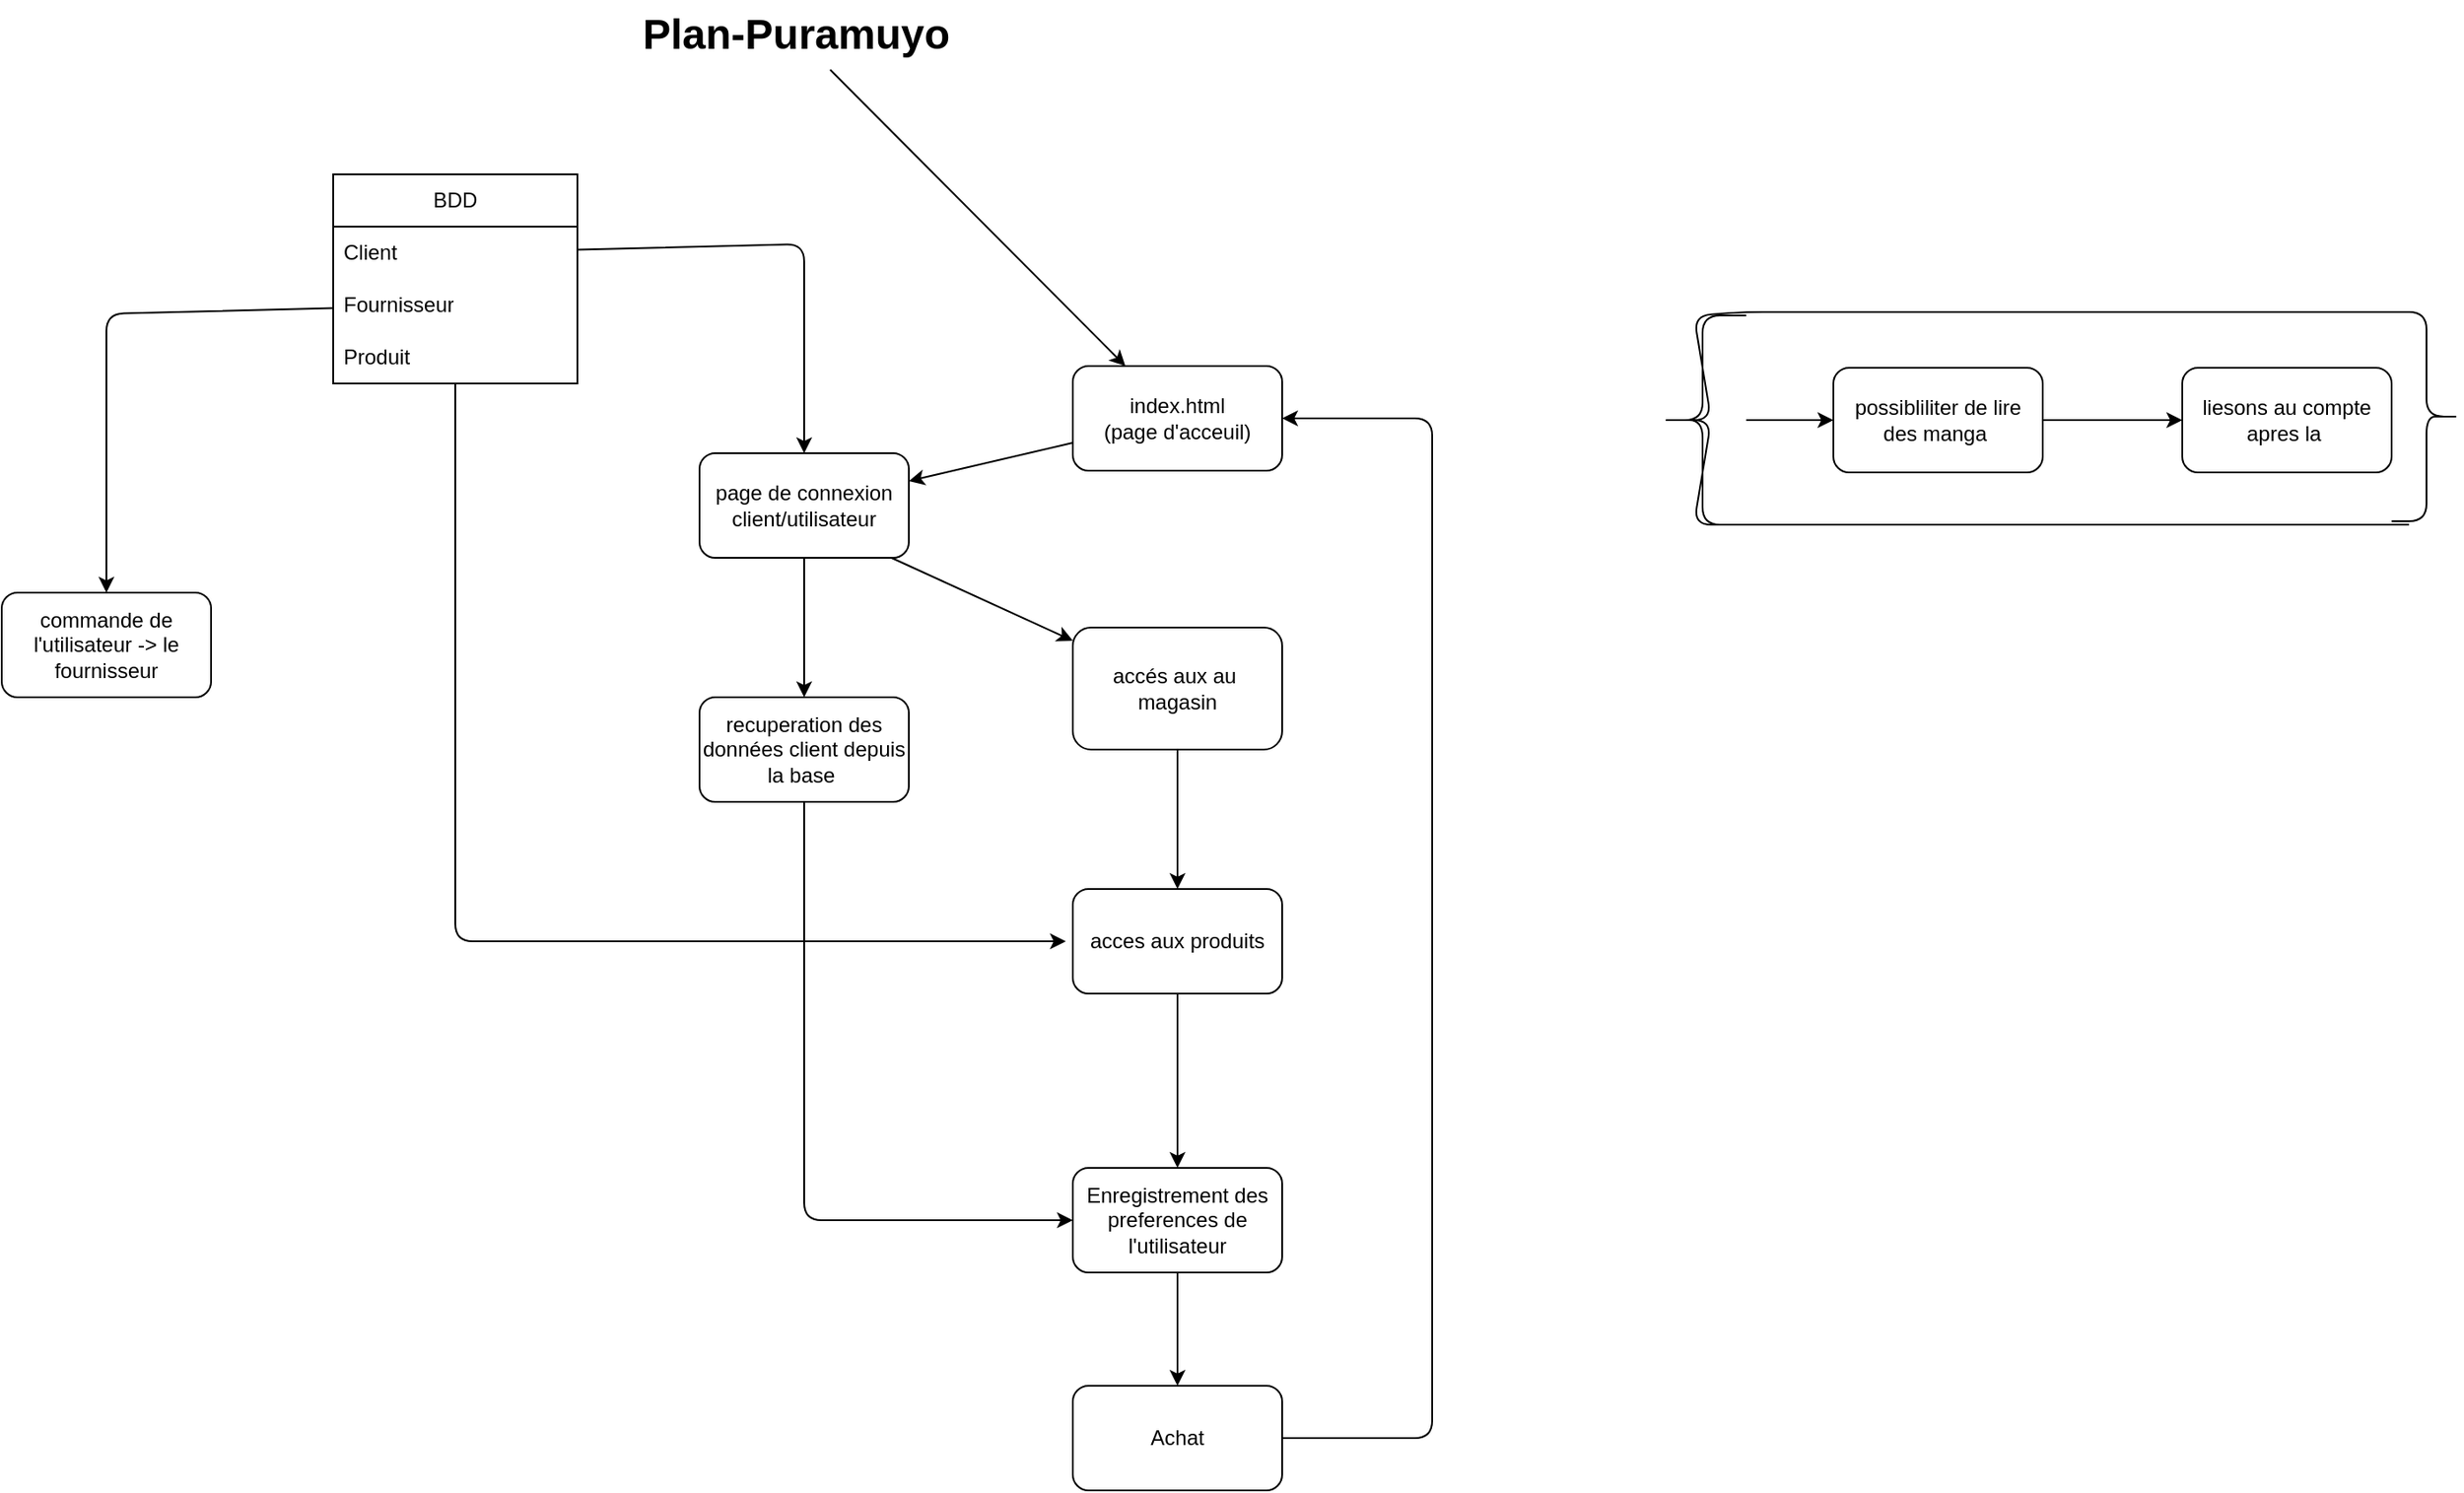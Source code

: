 <mxfile>
    <diagram id="03Tv0xCwlN3iKw6rwPoR" name="Page-1">
        <mxGraphModel dx="1699" dy="1322" grid="1" gridSize="10" guides="1" tooltips="1" connect="1" arrows="1" fold="1" page="0" pageScale="1" pageWidth="827" pageHeight="1169" math="0" shadow="0">
            <root>
                <mxCell id="0"/>
                <mxCell id="1" parent="0"/>
                <mxCell id="35" style="edgeStyle=none;html=1;" parent="1" source="2" target="3" edge="1">
                    <mxGeometry relative="1" as="geometry"/>
                </mxCell>
                <mxCell id="2" value="Plan-Puramuyo" style="text;strokeColor=none;fillColor=none;html=1;fontSize=24;fontStyle=1;verticalAlign=middle;align=center;" parent="1" vertex="1">
                    <mxGeometry x="100" y="-100" width="190" height="40" as="geometry"/>
                </mxCell>
                <mxCell id="5" value="" style="edgeStyle=none;html=1;" parent="1" source="3" target="4" edge="1">
                    <mxGeometry relative="1" as="geometry"/>
                </mxCell>
                <mxCell id="3" value="index.html&lt;br&gt;(page d'acceuil)" style="rounded=1;whiteSpace=wrap;html=1;" parent="1" vertex="1">
                    <mxGeometry x="354" y="110" width="120" height="60" as="geometry"/>
                </mxCell>
                <mxCell id="7" value="" style="edgeStyle=none;html=1;" parent="1" source="4" target="6" edge="1">
                    <mxGeometry relative="1" as="geometry"/>
                </mxCell>
                <mxCell id="4" value="page de connexion client/utilisateur" style="rounded=1;whiteSpace=wrap;html=1;" parent="1" vertex="1">
                    <mxGeometry x="140" y="160" width="120" height="60" as="geometry"/>
                </mxCell>
                <mxCell id="36" style="edgeStyle=none;html=1;exitX=0.5;exitY=1;exitDx=0;exitDy=0;" parent="1" source="6" target="24" edge="1">
                    <mxGeometry relative="1" as="geometry">
                        <Array as="points">
                            <mxPoint x="200" y="600"/>
                        </Array>
                    </mxGeometry>
                </mxCell>
                <mxCell id="6" value="recuperation des données client depuis la base&amp;nbsp;" style="whiteSpace=wrap;html=1;rounded=1;" parent="1" vertex="1">
                    <mxGeometry x="140" y="300" width="120" height="60" as="geometry"/>
                </mxCell>
                <mxCell id="9" value="" style="edgeStyle=none;html=1;" parent="1" target="8" edge="1">
                    <mxGeometry relative="1" as="geometry">
                        <mxPoint x="250" y="220" as="sourcePoint"/>
                        <mxPoint x="280" y="400" as="targetPoint"/>
                    </mxGeometry>
                </mxCell>
                <mxCell id="23" value="" style="edgeStyle=none;html=1;" parent="1" source="8" target="22" edge="1">
                    <mxGeometry relative="1" as="geometry"/>
                </mxCell>
                <mxCell id="8" value="accés aux au&amp;nbsp; magasin" style="rounded=1;whiteSpace=wrap;html=1;" parent="1" vertex="1">
                    <mxGeometry x="354" y="260" width="120" height="70" as="geometry"/>
                </mxCell>
                <mxCell id="12" value="" style="edgeStyle=none;html=1;" parent="1" source="10" target="11" edge="1">
                    <mxGeometry relative="1" as="geometry"/>
                </mxCell>
                <mxCell id="10" value="possibliliter de lire des manga&amp;nbsp;" style="rounded=1;whiteSpace=wrap;html=1;" parent="1" vertex="1">
                    <mxGeometry x="790" y="111.02" width="120" height="60" as="geometry"/>
                </mxCell>
                <mxCell id="11" value="liesons au compte apres la&amp;nbsp;" style="whiteSpace=wrap;html=1;rounded=1;" parent="1" vertex="1">
                    <mxGeometry x="990" y="111.02" width="120" height="60" as="geometry"/>
                </mxCell>
                <mxCell id="14" style="edgeStyle=none;html=1;" parent="1" source="13" target="10" edge="1">
                    <mxGeometry relative="1" as="geometry"/>
                </mxCell>
                <mxCell id="13" value="" style="shape=curlyBracket;whiteSpace=wrap;html=1;rounded=1;labelPosition=left;verticalLabelPosition=middle;align=right;verticalAlign=middle;" parent="1" vertex="1">
                    <mxGeometry x="690" y="81.02" width="50" height="120" as="geometry"/>
                </mxCell>
                <mxCell id="15" value="" style="shape=curlyBracket;whiteSpace=wrap;html=1;rounded=1;flipH=1;labelPosition=right;verticalLabelPosition=middle;align=left;verticalAlign=middle;" parent="1" vertex="1">
                    <mxGeometry x="1110" y="78.98" width="40" height="120" as="geometry"/>
                </mxCell>
                <mxCell id="16" value="" style="endArrow=none;html=1;entryX=1.025;entryY=-0.017;entryDx=0;entryDy=0;entryPerimeter=0;exitX=1;exitY=1;exitDx=0;exitDy=0;exitPerimeter=0;" parent="1" edge="1">
                    <mxGeometry width="50" height="50" relative="1" as="geometry">
                        <mxPoint x="1120.0" y="201.02" as="sourcePoint"/>
                        <mxPoint x="1119" y="78.98" as="targetPoint"/>
                        <Array as="points">
                            <mxPoint x="740" y="201.02"/>
                            <mxPoint x="810" y="201.02"/>
                            <mxPoint x="710" y="201.02"/>
                            <mxPoint x="720" y="141.02"/>
                            <mxPoint x="690" y="141.02"/>
                            <mxPoint x="720" y="141.02"/>
                            <mxPoint x="710" y="81.02"/>
                            <mxPoint x="740" y="79.02"/>
                        </Array>
                    </mxGeometry>
                </mxCell>
                <mxCell id="17" value="BDD" style="swimlane;fontStyle=0;childLayout=stackLayout;horizontal=1;startSize=30;horizontalStack=0;resizeParent=1;resizeParentMax=0;resizeLast=0;collapsible=1;marginBottom=0;whiteSpace=wrap;html=1;" parent="1" vertex="1">
                    <mxGeometry x="-70" width="140" height="120" as="geometry">
                        <mxRectangle x="-70" width="70" height="30" as="alternateBounds"/>
                    </mxGeometry>
                </mxCell>
                <mxCell id="18" value="Client" style="text;strokeColor=none;fillColor=none;align=left;verticalAlign=middle;spacingLeft=4;spacingRight=4;overflow=hidden;points=[[0,0.5],[1,0.5]];portConstraint=eastwest;rotatable=0;whiteSpace=wrap;html=1;" parent="17" vertex="1">
                    <mxGeometry y="30" width="140" height="30" as="geometry"/>
                </mxCell>
                <mxCell id="19" value="Fournisseur" style="text;strokeColor=none;fillColor=none;align=left;verticalAlign=middle;spacingLeft=4;spacingRight=4;overflow=hidden;points=[[0,0.5],[1,0.5]];portConstraint=eastwest;rotatable=0;whiteSpace=wrap;html=1;" parent="17" vertex="1">
                    <mxGeometry y="60" width="140" height="30" as="geometry"/>
                </mxCell>
                <mxCell id="29" value="Produit" style="text;strokeColor=none;fillColor=none;align=left;verticalAlign=middle;spacingLeft=4;spacingRight=4;overflow=hidden;points=[[0,0.5],[1,0.5]];portConstraint=eastwest;rotatable=0;whiteSpace=wrap;html=1;" parent="17" vertex="1">
                    <mxGeometry y="90" width="140" height="30" as="geometry"/>
                </mxCell>
                <mxCell id="21" style="edgeStyle=none;html=1;" parent="1" source="18" target="4" edge="1">
                    <mxGeometry relative="1" as="geometry">
                        <mxPoint x="200" y="45" as="targetPoint"/>
                        <Array as="points">
                            <mxPoint x="200" y="40"/>
                        </Array>
                    </mxGeometry>
                </mxCell>
                <mxCell id="25" value="" style="edgeStyle=none;html=1;" parent="1" source="22" target="24" edge="1">
                    <mxGeometry relative="1" as="geometry"/>
                </mxCell>
                <mxCell id="22" value="acces aux produits" style="whiteSpace=wrap;html=1;rounded=1;" parent="1" vertex="1">
                    <mxGeometry x="354" y="410" width="120" height="60" as="geometry"/>
                </mxCell>
                <mxCell id="27" value="" style="edgeStyle=none;html=1;" parent="1" source="24" target="26" edge="1">
                    <mxGeometry relative="1" as="geometry"/>
                </mxCell>
                <mxCell id="24" value="Enregistrement des preferences de l'utilisateur" style="whiteSpace=wrap;html=1;rounded=1;" parent="1" vertex="1">
                    <mxGeometry x="354" y="570" width="120" height="60" as="geometry"/>
                </mxCell>
                <mxCell id="37" style="edgeStyle=none;html=1;exitX=1;exitY=0.5;exitDx=0;exitDy=0;entryX=1;entryY=0.5;entryDx=0;entryDy=0;" edge="1" parent="1" source="26" target="3">
                    <mxGeometry relative="1" as="geometry">
                        <mxPoint x="560" y="150" as="targetPoint"/>
                        <Array as="points">
                            <mxPoint x="560" y="725"/>
                            <mxPoint x="560" y="140"/>
                        </Array>
                    </mxGeometry>
                </mxCell>
                <mxCell id="26" value="Achat" style="whiteSpace=wrap;html=1;rounded=1;" parent="1" vertex="1">
                    <mxGeometry x="354" y="695" width="120" height="60" as="geometry"/>
                </mxCell>
                <mxCell id="32" style="edgeStyle=none;html=1;" parent="1" source="29" edge="1">
                    <mxGeometry relative="1" as="geometry">
                        <mxPoint x="350" y="440" as="targetPoint"/>
                        <Array as="points">
                            <mxPoint y="440"/>
                        </Array>
                    </mxGeometry>
                </mxCell>
                <mxCell id="33" style="edgeStyle=none;html=1;" parent="1" source="19" edge="1">
                    <mxGeometry relative="1" as="geometry">
                        <mxPoint x="-200" y="240" as="targetPoint"/>
                        <Array as="points">
                            <mxPoint x="-200" y="80"/>
                        </Array>
                    </mxGeometry>
                </mxCell>
                <mxCell id="34" value="commande de l'utilisateur -&amp;gt; le fournisseur" style="rounded=1;whiteSpace=wrap;html=1;" parent="1" vertex="1">
                    <mxGeometry x="-260" y="240" width="120" height="60" as="geometry"/>
                </mxCell>
            </root>
        </mxGraphModel>
    </diagram>
</mxfile>
